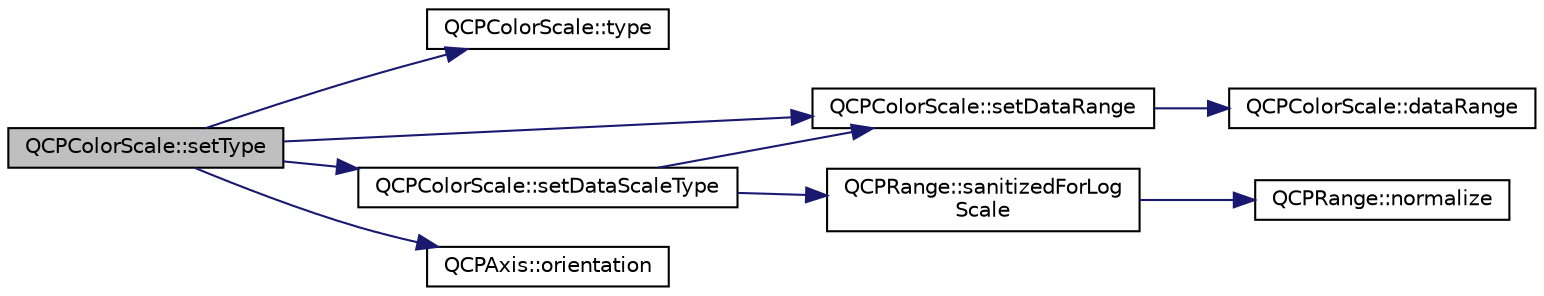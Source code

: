 digraph "QCPColorScale::setType"
{
  edge [fontname="Helvetica",fontsize="10",labelfontname="Helvetica",labelfontsize="10"];
  node [fontname="Helvetica",fontsize="10",shape=record];
  rankdir="LR";
  Node105 [label="QCPColorScale::setType",height=0.2,width=0.4,color="black", fillcolor="grey75", style="filled", fontcolor="black"];
  Node105 -> Node106 [color="midnightblue",fontsize="10",style="solid",fontname="Helvetica"];
  Node106 [label="QCPColorScale::type",height=0.2,width=0.4,color="black", fillcolor="white", style="filled",URL="$da/d2b/class_q_c_p_color_scale.html#a85d7e286fbfc0c04c4b480aff3cb66fb"];
  Node105 -> Node107 [color="midnightblue",fontsize="10",style="solid",fontname="Helvetica"];
  Node107 [label="QCPColorScale::setDataRange",height=0.2,width=0.4,color="black", fillcolor="white", style="filled",URL="$da/d2b/class_q_c_p_color_scale.html#abe88633003a26d1e756aa74984587fef"];
  Node107 -> Node108 [color="midnightblue",fontsize="10",style="solid",fontname="Helvetica"];
  Node108 [label="QCPColorScale::dataRange",height=0.2,width=0.4,color="black", fillcolor="white", style="filled",URL="$da/d2b/class_q_c_p_color_scale.html#a51f5756f99867bd91e570eddefeb1ef4"];
  Node105 -> Node109 [color="midnightblue",fontsize="10",style="solid",fontname="Helvetica"];
  Node109 [label="QCPColorScale::setDataScaleType",height=0.2,width=0.4,color="black", fillcolor="white", style="filled",URL="$da/d2b/class_q_c_p_color_scale.html#aeb6107d67dd7325145b2498abae67fc3"];
  Node109 -> Node107 [color="midnightblue",fontsize="10",style="solid",fontname="Helvetica"];
  Node109 -> Node110 [color="midnightblue",fontsize="10",style="solid",fontname="Helvetica"];
  Node110 [label="QCPRange::sanitizedForLog\lScale",height=0.2,width=0.4,color="black", fillcolor="white", style="filled",URL="$d8/d0b/class_q_c_p_range.html#a3d66288d66e1d6df3636075eb42502ee"];
  Node110 -> Node111 [color="midnightblue",fontsize="10",style="solid",fontname="Helvetica"];
  Node111 [label="QCPRange::normalize",height=0.2,width=0.4,color="black", fillcolor="white", style="filled",URL="$d8/d0b/class_q_c_p_range.html#af914a7740269b0604d0827c634a878a9"];
  Node105 -> Node112 [color="midnightblue",fontsize="10",style="solid",fontname="Helvetica"];
  Node112 [label="QCPAxis::orientation",height=0.2,width=0.4,color="black", fillcolor="white", style="filled",URL="$d2/deb/class_q_c_p_axis.html#ab988ef4538e2655bb77bd138189cd42e"];
}
